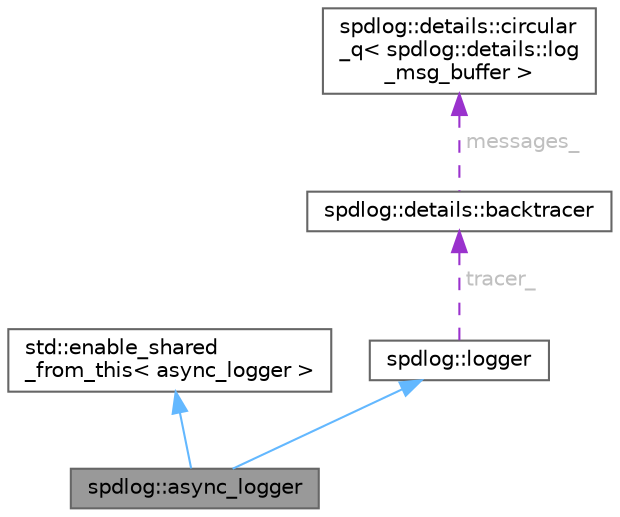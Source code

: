digraph "spdlog::async_logger"
{
 // LATEX_PDF_SIZE
  bgcolor="transparent";
  edge [fontname=Helvetica,fontsize=10,labelfontname=Helvetica,labelfontsize=10];
  node [fontname=Helvetica,fontsize=10,shape=box,height=0.2,width=0.4];
  Node1 [id="Node000001",label="spdlog::async_logger",height=0.2,width=0.4,color="gray40", fillcolor="grey60", style="filled", fontcolor="black",tooltip=" "];
  Node2 -> Node1 [id="edge1_Node000001_Node000002",dir="back",color="steelblue1",style="solid",tooltip=" "];
  Node2 [id="Node000002",label="std::enable_shared\l_from_this\< async_logger \>",height=0.2,width=0.4,color="gray40", fillcolor="white", style="filled",tooltip=" "];
  Node3 -> Node1 [id="edge2_Node000001_Node000003",dir="back",color="steelblue1",style="solid",tooltip=" "];
  Node3 [id="Node000003",label="spdlog::logger",height=0.2,width=0.4,color="gray40", fillcolor="white", style="filled",URL="$classspdlog_1_1logger.html",tooltip=" "];
  Node4 -> Node3 [id="edge3_Node000003_Node000004",dir="back",color="darkorchid3",style="dashed",tooltip=" ",label=" tracer_",fontcolor="grey" ];
  Node4 [id="Node000004",label="spdlog::details::backtracer",height=0.2,width=0.4,color="gray40", fillcolor="white", style="filled",URL="$classspdlog_1_1details_1_1backtracer.html",tooltip=" "];
  Node5 -> Node4 [id="edge4_Node000004_Node000005",dir="back",color="darkorchid3",style="dashed",tooltip=" ",label=" messages_",fontcolor="grey" ];
  Node5 [id="Node000005",label="spdlog::details::circular\l_q\< spdlog::details::log\l_msg_buffer \>",height=0.2,width=0.4,color="gray40", fillcolor="white", style="filled",URL="$classspdlog_1_1details_1_1circular__q.html",tooltip=" "];
}
